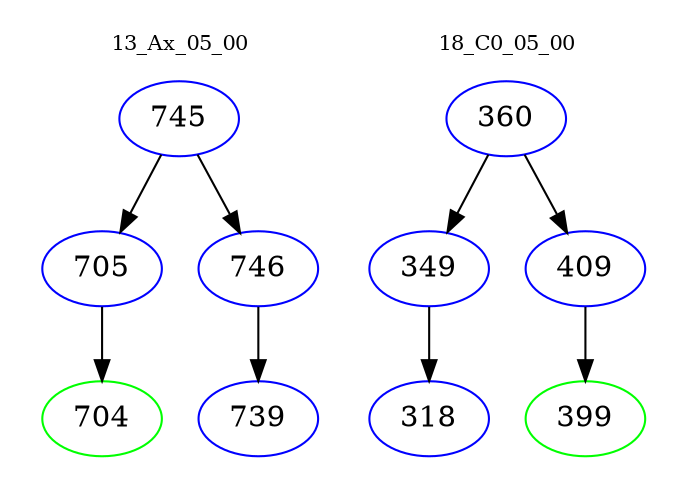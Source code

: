 digraph{
subgraph cluster_0 {
color = white
label = "13_Ax_05_00";
fontsize=10;
T0_745 [label="745", color="blue"]
T0_745 -> T0_705 [color="black"]
T0_705 [label="705", color="blue"]
T0_705 -> T0_704 [color="black"]
T0_704 [label="704", color="green"]
T0_745 -> T0_746 [color="black"]
T0_746 [label="746", color="blue"]
T0_746 -> T0_739 [color="black"]
T0_739 [label="739", color="blue"]
}
subgraph cluster_1 {
color = white
label = "18_C0_05_00";
fontsize=10;
T1_360 [label="360", color="blue"]
T1_360 -> T1_349 [color="black"]
T1_349 [label="349", color="blue"]
T1_349 -> T1_318 [color="black"]
T1_318 [label="318", color="blue"]
T1_360 -> T1_409 [color="black"]
T1_409 [label="409", color="blue"]
T1_409 -> T1_399 [color="black"]
T1_399 [label="399", color="green"]
}
}
